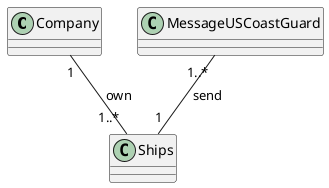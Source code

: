 @startuml
'https://plantuml.com/class-diagram
class Company {

}
class Ships {
}
class MessageUSCoastGuard {

}

MessageUSCoastGuard "1..*"--"1" Ships : send
Company "1"--"1..*" Ships: own
@enduml